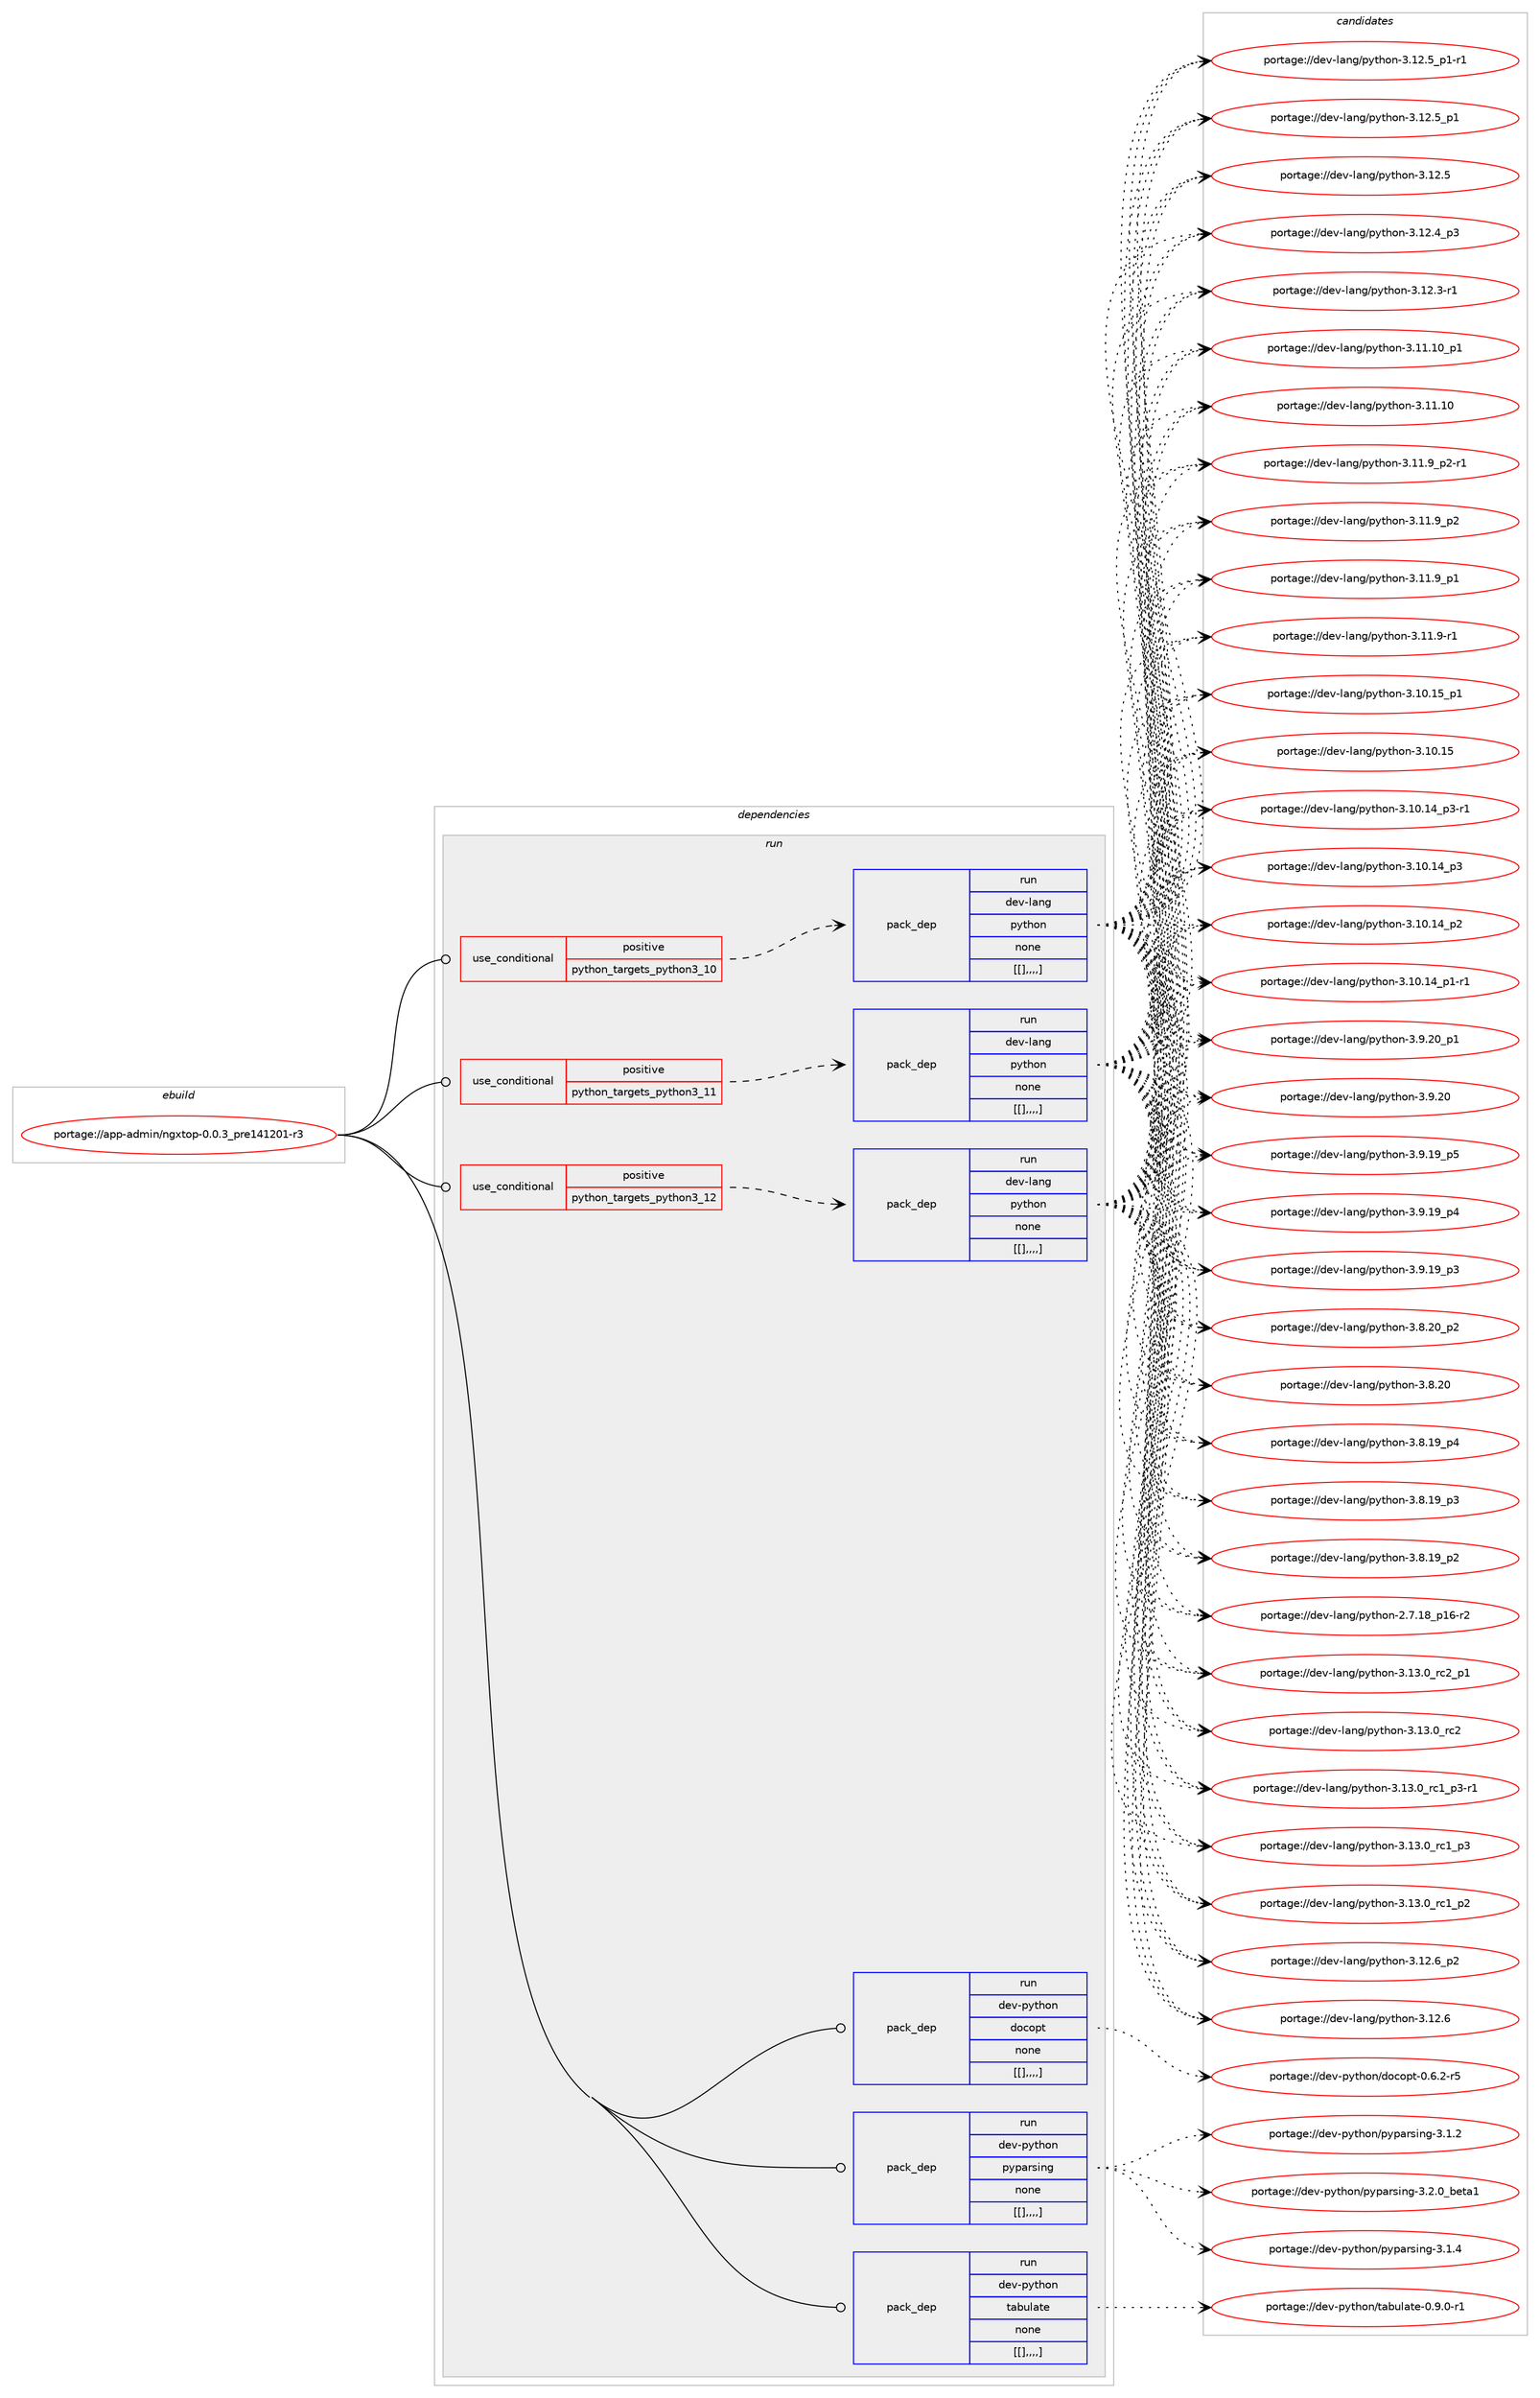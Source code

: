 digraph prolog {

# *************
# Graph options
# *************

newrank=true;
concentrate=true;
compound=true;
graph [rankdir=LR,fontname=Helvetica,fontsize=10,ranksep=1.5];#, ranksep=2.5, nodesep=0.2];
edge  [arrowhead=vee];
node  [fontname=Helvetica,fontsize=10];

# **********
# The ebuild
# **********

subgraph cluster_leftcol {
color=gray;
label=<<i>ebuild</i>>;
id [label="portage://app-admin/ngxtop-0.0.3_pre141201-r3", color=red, width=4, href="../app-admin/ngxtop-0.0.3_pre141201-r3.svg"];
}

# ****************
# The dependencies
# ****************

subgraph cluster_midcol {
color=gray;
label=<<i>dependencies</i>>;
subgraph cluster_compile {
fillcolor="#eeeeee";
style=filled;
label=<<i>compile</i>>;
}
subgraph cluster_compileandrun {
fillcolor="#eeeeee";
style=filled;
label=<<i>compile and run</i>>;
}
subgraph cluster_run {
fillcolor="#eeeeee";
style=filled;
label=<<i>run</i>>;
subgraph cond773 {
dependency3456 [label=<<TABLE BORDER="0" CELLBORDER="1" CELLSPACING="0" CELLPADDING="4"><TR><TD ROWSPAN="3" CELLPADDING="10">use_conditional</TD></TR><TR><TD>positive</TD></TR><TR><TD>python_targets_python3_10</TD></TR></TABLE>>, shape=none, color=red];
subgraph pack2671 {
dependency3457 [label=<<TABLE BORDER="0" CELLBORDER="1" CELLSPACING="0" CELLPADDING="4" WIDTH="220"><TR><TD ROWSPAN="6" CELLPADDING="30">pack_dep</TD></TR><TR><TD WIDTH="110">run</TD></TR><TR><TD>dev-lang</TD></TR><TR><TD>python</TD></TR><TR><TD>none</TD></TR><TR><TD>[[],,,,]</TD></TR></TABLE>>, shape=none, color=blue];
}
dependency3456:e -> dependency3457:w [weight=20,style="dashed",arrowhead="vee"];
}
id:e -> dependency3456:w [weight=20,style="solid",arrowhead="odot"];
subgraph cond774 {
dependency3458 [label=<<TABLE BORDER="0" CELLBORDER="1" CELLSPACING="0" CELLPADDING="4"><TR><TD ROWSPAN="3" CELLPADDING="10">use_conditional</TD></TR><TR><TD>positive</TD></TR><TR><TD>python_targets_python3_11</TD></TR></TABLE>>, shape=none, color=red];
subgraph pack2672 {
dependency3459 [label=<<TABLE BORDER="0" CELLBORDER="1" CELLSPACING="0" CELLPADDING="4" WIDTH="220"><TR><TD ROWSPAN="6" CELLPADDING="30">pack_dep</TD></TR><TR><TD WIDTH="110">run</TD></TR><TR><TD>dev-lang</TD></TR><TR><TD>python</TD></TR><TR><TD>none</TD></TR><TR><TD>[[],,,,]</TD></TR></TABLE>>, shape=none, color=blue];
}
dependency3458:e -> dependency3459:w [weight=20,style="dashed",arrowhead="vee"];
}
id:e -> dependency3458:w [weight=20,style="solid",arrowhead="odot"];
subgraph cond775 {
dependency3460 [label=<<TABLE BORDER="0" CELLBORDER="1" CELLSPACING="0" CELLPADDING="4"><TR><TD ROWSPAN="3" CELLPADDING="10">use_conditional</TD></TR><TR><TD>positive</TD></TR><TR><TD>python_targets_python3_12</TD></TR></TABLE>>, shape=none, color=red];
subgraph pack2673 {
dependency3461 [label=<<TABLE BORDER="0" CELLBORDER="1" CELLSPACING="0" CELLPADDING="4" WIDTH="220"><TR><TD ROWSPAN="6" CELLPADDING="30">pack_dep</TD></TR><TR><TD WIDTH="110">run</TD></TR><TR><TD>dev-lang</TD></TR><TR><TD>python</TD></TR><TR><TD>none</TD></TR><TR><TD>[[],,,,]</TD></TR></TABLE>>, shape=none, color=blue];
}
dependency3460:e -> dependency3461:w [weight=20,style="dashed",arrowhead="vee"];
}
id:e -> dependency3460:w [weight=20,style="solid",arrowhead="odot"];
subgraph pack2674 {
dependency3462 [label=<<TABLE BORDER="0" CELLBORDER="1" CELLSPACING="0" CELLPADDING="4" WIDTH="220"><TR><TD ROWSPAN="6" CELLPADDING="30">pack_dep</TD></TR><TR><TD WIDTH="110">run</TD></TR><TR><TD>dev-python</TD></TR><TR><TD>docopt</TD></TR><TR><TD>none</TD></TR><TR><TD>[[],,,,]</TD></TR></TABLE>>, shape=none, color=blue];
}
id:e -> dependency3462:w [weight=20,style="solid",arrowhead="odot"];
subgraph pack2675 {
dependency3463 [label=<<TABLE BORDER="0" CELLBORDER="1" CELLSPACING="0" CELLPADDING="4" WIDTH="220"><TR><TD ROWSPAN="6" CELLPADDING="30">pack_dep</TD></TR><TR><TD WIDTH="110">run</TD></TR><TR><TD>dev-python</TD></TR><TR><TD>pyparsing</TD></TR><TR><TD>none</TD></TR><TR><TD>[[],,,,]</TD></TR></TABLE>>, shape=none, color=blue];
}
id:e -> dependency3463:w [weight=20,style="solid",arrowhead="odot"];
subgraph pack2676 {
dependency3464 [label=<<TABLE BORDER="0" CELLBORDER="1" CELLSPACING="0" CELLPADDING="4" WIDTH="220"><TR><TD ROWSPAN="6" CELLPADDING="30">pack_dep</TD></TR><TR><TD WIDTH="110">run</TD></TR><TR><TD>dev-python</TD></TR><TR><TD>tabulate</TD></TR><TR><TD>none</TD></TR><TR><TD>[[],,,,]</TD></TR></TABLE>>, shape=none, color=blue];
}
id:e -> dependency3464:w [weight=20,style="solid",arrowhead="odot"];
}
}

# **************
# The candidates
# **************

subgraph cluster_choices {
rank=same;
color=gray;
label=<<i>candidates</i>>;

subgraph choice2671 {
color=black;
nodesep=1;
choice100101118451089711010347112121116104111110455146495146489511499509511249 [label="portage://dev-lang/python-3.13.0_rc2_p1", color=red, width=4,href="../dev-lang/python-3.13.0_rc2_p1.svg"];
choice10010111845108971101034711212111610411111045514649514648951149950 [label="portage://dev-lang/python-3.13.0_rc2", color=red, width=4,href="../dev-lang/python-3.13.0_rc2.svg"];
choice1001011184510897110103471121211161041111104551464951464895114994995112514511449 [label="portage://dev-lang/python-3.13.0_rc1_p3-r1", color=red, width=4,href="../dev-lang/python-3.13.0_rc1_p3-r1.svg"];
choice100101118451089711010347112121116104111110455146495146489511499499511251 [label="portage://dev-lang/python-3.13.0_rc1_p3", color=red, width=4,href="../dev-lang/python-3.13.0_rc1_p3.svg"];
choice100101118451089711010347112121116104111110455146495146489511499499511250 [label="portage://dev-lang/python-3.13.0_rc1_p2", color=red, width=4,href="../dev-lang/python-3.13.0_rc1_p2.svg"];
choice100101118451089711010347112121116104111110455146495046549511250 [label="portage://dev-lang/python-3.12.6_p2", color=red, width=4,href="../dev-lang/python-3.12.6_p2.svg"];
choice10010111845108971101034711212111610411111045514649504654 [label="portage://dev-lang/python-3.12.6", color=red, width=4,href="../dev-lang/python-3.12.6.svg"];
choice1001011184510897110103471121211161041111104551464950465395112494511449 [label="portage://dev-lang/python-3.12.5_p1-r1", color=red, width=4,href="../dev-lang/python-3.12.5_p1-r1.svg"];
choice100101118451089711010347112121116104111110455146495046539511249 [label="portage://dev-lang/python-3.12.5_p1", color=red, width=4,href="../dev-lang/python-3.12.5_p1.svg"];
choice10010111845108971101034711212111610411111045514649504653 [label="portage://dev-lang/python-3.12.5", color=red, width=4,href="../dev-lang/python-3.12.5.svg"];
choice100101118451089711010347112121116104111110455146495046529511251 [label="portage://dev-lang/python-3.12.4_p3", color=red, width=4,href="../dev-lang/python-3.12.4_p3.svg"];
choice100101118451089711010347112121116104111110455146495046514511449 [label="portage://dev-lang/python-3.12.3-r1", color=red, width=4,href="../dev-lang/python-3.12.3-r1.svg"];
choice10010111845108971101034711212111610411111045514649494649489511249 [label="portage://dev-lang/python-3.11.10_p1", color=red, width=4,href="../dev-lang/python-3.11.10_p1.svg"];
choice1001011184510897110103471121211161041111104551464949464948 [label="portage://dev-lang/python-3.11.10", color=red, width=4,href="../dev-lang/python-3.11.10.svg"];
choice1001011184510897110103471121211161041111104551464949465795112504511449 [label="portage://dev-lang/python-3.11.9_p2-r1", color=red, width=4,href="../dev-lang/python-3.11.9_p2-r1.svg"];
choice100101118451089711010347112121116104111110455146494946579511250 [label="portage://dev-lang/python-3.11.9_p2", color=red, width=4,href="../dev-lang/python-3.11.9_p2.svg"];
choice100101118451089711010347112121116104111110455146494946579511249 [label="portage://dev-lang/python-3.11.9_p1", color=red, width=4,href="../dev-lang/python-3.11.9_p1.svg"];
choice100101118451089711010347112121116104111110455146494946574511449 [label="portage://dev-lang/python-3.11.9-r1", color=red, width=4,href="../dev-lang/python-3.11.9-r1.svg"];
choice10010111845108971101034711212111610411111045514649484649539511249 [label="portage://dev-lang/python-3.10.15_p1", color=red, width=4,href="../dev-lang/python-3.10.15_p1.svg"];
choice1001011184510897110103471121211161041111104551464948464953 [label="portage://dev-lang/python-3.10.15", color=red, width=4,href="../dev-lang/python-3.10.15.svg"];
choice100101118451089711010347112121116104111110455146494846495295112514511449 [label="portage://dev-lang/python-3.10.14_p3-r1", color=red, width=4,href="../dev-lang/python-3.10.14_p3-r1.svg"];
choice10010111845108971101034711212111610411111045514649484649529511251 [label="portage://dev-lang/python-3.10.14_p3", color=red, width=4,href="../dev-lang/python-3.10.14_p3.svg"];
choice10010111845108971101034711212111610411111045514649484649529511250 [label="portage://dev-lang/python-3.10.14_p2", color=red, width=4,href="../dev-lang/python-3.10.14_p2.svg"];
choice100101118451089711010347112121116104111110455146494846495295112494511449 [label="portage://dev-lang/python-3.10.14_p1-r1", color=red, width=4,href="../dev-lang/python-3.10.14_p1-r1.svg"];
choice100101118451089711010347112121116104111110455146574650489511249 [label="portage://dev-lang/python-3.9.20_p1", color=red, width=4,href="../dev-lang/python-3.9.20_p1.svg"];
choice10010111845108971101034711212111610411111045514657465048 [label="portage://dev-lang/python-3.9.20", color=red, width=4,href="../dev-lang/python-3.9.20.svg"];
choice100101118451089711010347112121116104111110455146574649579511253 [label="portage://dev-lang/python-3.9.19_p5", color=red, width=4,href="../dev-lang/python-3.9.19_p5.svg"];
choice100101118451089711010347112121116104111110455146574649579511252 [label="portage://dev-lang/python-3.9.19_p4", color=red, width=4,href="../dev-lang/python-3.9.19_p4.svg"];
choice100101118451089711010347112121116104111110455146574649579511251 [label="portage://dev-lang/python-3.9.19_p3", color=red, width=4,href="../dev-lang/python-3.9.19_p3.svg"];
choice100101118451089711010347112121116104111110455146564650489511250 [label="portage://dev-lang/python-3.8.20_p2", color=red, width=4,href="../dev-lang/python-3.8.20_p2.svg"];
choice10010111845108971101034711212111610411111045514656465048 [label="portage://dev-lang/python-3.8.20", color=red, width=4,href="../dev-lang/python-3.8.20.svg"];
choice100101118451089711010347112121116104111110455146564649579511252 [label="portage://dev-lang/python-3.8.19_p4", color=red, width=4,href="../dev-lang/python-3.8.19_p4.svg"];
choice100101118451089711010347112121116104111110455146564649579511251 [label="portage://dev-lang/python-3.8.19_p3", color=red, width=4,href="../dev-lang/python-3.8.19_p3.svg"];
choice100101118451089711010347112121116104111110455146564649579511250 [label="portage://dev-lang/python-3.8.19_p2", color=red, width=4,href="../dev-lang/python-3.8.19_p2.svg"];
choice100101118451089711010347112121116104111110455046554649569511249544511450 [label="portage://dev-lang/python-2.7.18_p16-r2", color=red, width=4,href="../dev-lang/python-2.7.18_p16-r2.svg"];
dependency3457:e -> choice100101118451089711010347112121116104111110455146495146489511499509511249:w [style=dotted,weight="100"];
dependency3457:e -> choice10010111845108971101034711212111610411111045514649514648951149950:w [style=dotted,weight="100"];
dependency3457:e -> choice1001011184510897110103471121211161041111104551464951464895114994995112514511449:w [style=dotted,weight="100"];
dependency3457:e -> choice100101118451089711010347112121116104111110455146495146489511499499511251:w [style=dotted,weight="100"];
dependency3457:e -> choice100101118451089711010347112121116104111110455146495146489511499499511250:w [style=dotted,weight="100"];
dependency3457:e -> choice100101118451089711010347112121116104111110455146495046549511250:w [style=dotted,weight="100"];
dependency3457:e -> choice10010111845108971101034711212111610411111045514649504654:w [style=dotted,weight="100"];
dependency3457:e -> choice1001011184510897110103471121211161041111104551464950465395112494511449:w [style=dotted,weight="100"];
dependency3457:e -> choice100101118451089711010347112121116104111110455146495046539511249:w [style=dotted,weight="100"];
dependency3457:e -> choice10010111845108971101034711212111610411111045514649504653:w [style=dotted,weight="100"];
dependency3457:e -> choice100101118451089711010347112121116104111110455146495046529511251:w [style=dotted,weight="100"];
dependency3457:e -> choice100101118451089711010347112121116104111110455146495046514511449:w [style=dotted,weight="100"];
dependency3457:e -> choice10010111845108971101034711212111610411111045514649494649489511249:w [style=dotted,weight="100"];
dependency3457:e -> choice1001011184510897110103471121211161041111104551464949464948:w [style=dotted,weight="100"];
dependency3457:e -> choice1001011184510897110103471121211161041111104551464949465795112504511449:w [style=dotted,weight="100"];
dependency3457:e -> choice100101118451089711010347112121116104111110455146494946579511250:w [style=dotted,weight="100"];
dependency3457:e -> choice100101118451089711010347112121116104111110455146494946579511249:w [style=dotted,weight="100"];
dependency3457:e -> choice100101118451089711010347112121116104111110455146494946574511449:w [style=dotted,weight="100"];
dependency3457:e -> choice10010111845108971101034711212111610411111045514649484649539511249:w [style=dotted,weight="100"];
dependency3457:e -> choice1001011184510897110103471121211161041111104551464948464953:w [style=dotted,weight="100"];
dependency3457:e -> choice100101118451089711010347112121116104111110455146494846495295112514511449:w [style=dotted,weight="100"];
dependency3457:e -> choice10010111845108971101034711212111610411111045514649484649529511251:w [style=dotted,weight="100"];
dependency3457:e -> choice10010111845108971101034711212111610411111045514649484649529511250:w [style=dotted,weight="100"];
dependency3457:e -> choice100101118451089711010347112121116104111110455146494846495295112494511449:w [style=dotted,weight="100"];
dependency3457:e -> choice100101118451089711010347112121116104111110455146574650489511249:w [style=dotted,weight="100"];
dependency3457:e -> choice10010111845108971101034711212111610411111045514657465048:w [style=dotted,weight="100"];
dependency3457:e -> choice100101118451089711010347112121116104111110455146574649579511253:w [style=dotted,weight="100"];
dependency3457:e -> choice100101118451089711010347112121116104111110455146574649579511252:w [style=dotted,weight="100"];
dependency3457:e -> choice100101118451089711010347112121116104111110455146574649579511251:w [style=dotted,weight="100"];
dependency3457:e -> choice100101118451089711010347112121116104111110455146564650489511250:w [style=dotted,weight="100"];
dependency3457:e -> choice10010111845108971101034711212111610411111045514656465048:w [style=dotted,weight="100"];
dependency3457:e -> choice100101118451089711010347112121116104111110455146564649579511252:w [style=dotted,weight="100"];
dependency3457:e -> choice100101118451089711010347112121116104111110455146564649579511251:w [style=dotted,weight="100"];
dependency3457:e -> choice100101118451089711010347112121116104111110455146564649579511250:w [style=dotted,weight="100"];
dependency3457:e -> choice100101118451089711010347112121116104111110455046554649569511249544511450:w [style=dotted,weight="100"];
}
subgraph choice2672 {
color=black;
nodesep=1;
choice100101118451089711010347112121116104111110455146495146489511499509511249 [label="portage://dev-lang/python-3.13.0_rc2_p1", color=red, width=4,href="../dev-lang/python-3.13.0_rc2_p1.svg"];
choice10010111845108971101034711212111610411111045514649514648951149950 [label="portage://dev-lang/python-3.13.0_rc2", color=red, width=4,href="../dev-lang/python-3.13.0_rc2.svg"];
choice1001011184510897110103471121211161041111104551464951464895114994995112514511449 [label="portage://dev-lang/python-3.13.0_rc1_p3-r1", color=red, width=4,href="../dev-lang/python-3.13.0_rc1_p3-r1.svg"];
choice100101118451089711010347112121116104111110455146495146489511499499511251 [label="portage://dev-lang/python-3.13.0_rc1_p3", color=red, width=4,href="../dev-lang/python-3.13.0_rc1_p3.svg"];
choice100101118451089711010347112121116104111110455146495146489511499499511250 [label="portage://dev-lang/python-3.13.0_rc1_p2", color=red, width=4,href="../dev-lang/python-3.13.0_rc1_p2.svg"];
choice100101118451089711010347112121116104111110455146495046549511250 [label="portage://dev-lang/python-3.12.6_p2", color=red, width=4,href="../dev-lang/python-3.12.6_p2.svg"];
choice10010111845108971101034711212111610411111045514649504654 [label="portage://dev-lang/python-3.12.6", color=red, width=4,href="../dev-lang/python-3.12.6.svg"];
choice1001011184510897110103471121211161041111104551464950465395112494511449 [label="portage://dev-lang/python-3.12.5_p1-r1", color=red, width=4,href="../dev-lang/python-3.12.5_p1-r1.svg"];
choice100101118451089711010347112121116104111110455146495046539511249 [label="portage://dev-lang/python-3.12.5_p1", color=red, width=4,href="../dev-lang/python-3.12.5_p1.svg"];
choice10010111845108971101034711212111610411111045514649504653 [label="portage://dev-lang/python-3.12.5", color=red, width=4,href="../dev-lang/python-3.12.5.svg"];
choice100101118451089711010347112121116104111110455146495046529511251 [label="portage://dev-lang/python-3.12.4_p3", color=red, width=4,href="../dev-lang/python-3.12.4_p3.svg"];
choice100101118451089711010347112121116104111110455146495046514511449 [label="portage://dev-lang/python-3.12.3-r1", color=red, width=4,href="../dev-lang/python-3.12.3-r1.svg"];
choice10010111845108971101034711212111610411111045514649494649489511249 [label="portage://dev-lang/python-3.11.10_p1", color=red, width=4,href="../dev-lang/python-3.11.10_p1.svg"];
choice1001011184510897110103471121211161041111104551464949464948 [label="portage://dev-lang/python-3.11.10", color=red, width=4,href="../dev-lang/python-3.11.10.svg"];
choice1001011184510897110103471121211161041111104551464949465795112504511449 [label="portage://dev-lang/python-3.11.9_p2-r1", color=red, width=4,href="../dev-lang/python-3.11.9_p2-r1.svg"];
choice100101118451089711010347112121116104111110455146494946579511250 [label="portage://dev-lang/python-3.11.9_p2", color=red, width=4,href="../dev-lang/python-3.11.9_p2.svg"];
choice100101118451089711010347112121116104111110455146494946579511249 [label="portage://dev-lang/python-3.11.9_p1", color=red, width=4,href="../dev-lang/python-3.11.9_p1.svg"];
choice100101118451089711010347112121116104111110455146494946574511449 [label="portage://dev-lang/python-3.11.9-r1", color=red, width=4,href="../dev-lang/python-3.11.9-r1.svg"];
choice10010111845108971101034711212111610411111045514649484649539511249 [label="portage://dev-lang/python-3.10.15_p1", color=red, width=4,href="../dev-lang/python-3.10.15_p1.svg"];
choice1001011184510897110103471121211161041111104551464948464953 [label="portage://dev-lang/python-3.10.15", color=red, width=4,href="../dev-lang/python-3.10.15.svg"];
choice100101118451089711010347112121116104111110455146494846495295112514511449 [label="portage://dev-lang/python-3.10.14_p3-r1", color=red, width=4,href="../dev-lang/python-3.10.14_p3-r1.svg"];
choice10010111845108971101034711212111610411111045514649484649529511251 [label="portage://dev-lang/python-3.10.14_p3", color=red, width=4,href="../dev-lang/python-3.10.14_p3.svg"];
choice10010111845108971101034711212111610411111045514649484649529511250 [label="portage://dev-lang/python-3.10.14_p2", color=red, width=4,href="../dev-lang/python-3.10.14_p2.svg"];
choice100101118451089711010347112121116104111110455146494846495295112494511449 [label="portage://dev-lang/python-3.10.14_p1-r1", color=red, width=4,href="../dev-lang/python-3.10.14_p1-r1.svg"];
choice100101118451089711010347112121116104111110455146574650489511249 [label="portage://dev-lang/python-3.9.20_p1", color=red, width=4,href="../dev-lang/python-3.9.20_p1.svg"];
choice10010111845108971101034711212111610411111045514657465048 [label="portage://dev-lang/python-3.9.20", color=red, width=4,href="../dev-lang/python-3.9.20.svg"];
choice100101118451089711010347112121116104111110455146574649579511253 [label="portage://dev-lang/python-3.9.19_p5", color=red, width=4,href="../dev-lang/python-3.9.19_p5.svg"];
choice100101118451089711010347112121116104111110455146574649579511252 [label="portage://dev-lang/python-3.9.19_p4", color=red, width=4,href="../dev-lang/python-3.9.19_p4.svg"];
choice100101118451089711010347112121116104111110455146574649579511251 [label="portage://dev-lang/python-3.9.19_p3", color=red, width=4,href="../dev-lang/python-3.9.19_p3.svg"];
choice100101118451089711010347112121116104111110455146564650489511250 [label="portage://dev-lang/python-3.8.20_p2", color=red, width=4,href="../dev-lang/python-3.8.20_p2.svg"];
choice10010111845108971101034711212111610411111045514656465048 [label="portage://dev-lang/python-3.8.20", color=red, width=4,href="../dev-lang/python-3.8.20.svg"];
choice100101118451089711010347112121116104111110455146564649579511252 [label="portage://dev-lang/python-3.8.19_p4", color=red, width=4,href="../dev-lang/python-3.8.19_p4.svg"];
choice100101118451089711010347112121116104111110455146564649579511251 [label="portage://dev-lang/python-3.8.19_p3", color=red, width=4,href="../dev-lang/python-3.8.19_p3.svg"];
choice100101118451089711010347112121116104111110455146564649579511250 [label="portage://dev-lang/python-3.8.19_p2", color=red, width=4,href="../dev-lang/python-3.8.19_p2.svg"];
choice100101118451089711010347112121116104111110455046554649569511249544511450 [label="portage://dev-lang/python-2.7.18_p16-r2", color=red, width=4,href="../dev-lang/python-2.7.18_p16-r2.svg"];
dependency3459:e -> choice100101118451089711010347112121116104111110455146495146489511499509511249:w [style=dotted,weight="100"];
dependency3459:e -> choice10010111845108971101034711212111610411111045514649514648951149950:w [style=dotted,weight="100"];
dependency3459:e -> choice1001011184510897110103471121211161041111104551464951464895114994995112514511449:w [style=dotted,weight="100"];
dependency3459:e -> choice100101118451089711010347112121116104111110455146495146489511499499511251:w [style=dotted,weight="100"];
dependency3459:e -> choice100101118451089711010347112121116104111110455146495146489511499499511250:w [style=dotted,weight="100"];
dependency3459:e -> choice100101118451089711010347112121116104111110455146495046549511250:w [style=dotted,weight="100"];
dependency3459:e -> choice10010111845108971101034711212111610411111045514649504654:w [style=dotted,weight="100"];
dependency3459:e -> choice1001011184510897110103471121211161041111104551464950465395112494511449:w [style=dotted,weight="100"];
dependency3459:e -> choice100101118451089711010347112121116104111110455146495046539511249:w [style=dotted,weight="100"];
dependency3459:e -> choice10010111845108971101034711212111610411111045514649504653:w [style=dotted,weight="100"];
dependency3459:e -> choice100101118451089711010347112121116104111110455146495046529511251:w [style=dotted,weight="100"];
dependency3459:e -> choice100101118451089711010347112121116104111110455146495046514511449:w [style=dotted,weight="100"];
dependency3459:e -> choice10010111845108971101034711212111610411111045514649494649489511249:w [style=dotted,weight="100"];
dependency3459:e -> choice1001011184510897110103471121211161041111104551464949464948:w [style=dotted,weight="100"];
dependency3459:e -> choice1001011184510897110103471121211161041111104551464949465795112504511449:w [style=dotted,weight="100"];
dependency3459:e -> choice100101118451089711010347112121116104111110455146494946579511250:w [style=dotted,weight="100"];
dependency3459:e -> choice100101118451089711010347112121116104111110455146494946579511249:w [style=dotted,weight="100"];
dependency3459:e -> choice100101118451089711010347112121116104111110455146494946574511449:w [style=dotted,weight="100"];
dependency3459:e -> choice10010111845108971101034711212111610411111045514649484649539511249:w [style=dotted,weight="100"];
dependency3459:e -> choice1001011184510897110103471121211161041111104551464948464953:w [style=dotted,weight="100"];
dependency3459:e -> choice100101118451089711010347112121116104111110455146494846495295112514511449:w [style=dotted,weight="100"];
dependency3459:e -> choice10010111845108971101034711212111610411111045514649484649529511251:w [style=dotted,weight="100"];
dependency3459:e -> choice10010111845108971101034711212111610411111045514649484649529511250:w [style=dotted,weight="100"];
dependency3459:e -> choice100101118451089711010347112121116104111110455146494846495295112494511449:w [style=dotted,weight="100"];
dependency3459:e -> choice100101118451089711010347112121116104111110455146574650489511249:w [style=dotted,weight="100"];
dependency3459:e -> choice10010111845108971101034711212111610411111045514657465048:w [style=dotted,weight="100"];
dependency3459:e -> choice100101118451089711010347112121116104111110455146574649579511253:w [style=dotted,weight="100"];
dependency3459:e -> choice100101118451089711010347112121116104111110455146574649579511252:w [style=dotted,weight="100"];
dependency3459:e -> choice100101118451089711010347112121116104111110455146574649579511251:w [style=dotted,weight="100"];
dependency3459:e -> choice100101118451089711010347112121116104111110455146564650489511250:w [style=dotted,weight="100"];
dependency3459:e -> choice10010111845108971101034711212111610411111045514656465048:w [style=dotted,weight="100"];
dependency3459:e -> choice100101118451089711010347112121116104111110455146564649579511252:w [style=dotted,weight="100"];
dependency3459:e -> choice100101118451089711010347112121116104111110455146564649579511251:w [style=dotted,weight="100"];
dependency3459:e -> choice100101118451089711010347112121116104111110455146564649579511250:w [style=dotted,weight="100"];
dependency3459:e -> choice100101118451089711010347112121116104111110455046554649569511249544511450:w [style=dotted,weight="100"];
}
subgraph choice2673 {
color=black;
nodesep=1;
choice100101118451089711010347112121116104111110455146495146489511499509511249 [label="portage://dev-lang/python-3.13.0_rc2_p1", color=red, width=4,href="../dev-lang/python-3.13.0_rc2_p1.svg"];
choice10010111845108971101034711212111610411111045514649514648951149950 [label="portage://dev-lang/python-3.13.0_rc2", color=red, width=4,href="../dev-lang/python-3.13.0_rc2.svg"];
choice1001011184510897110103471121211161041111104551464951464895114994995112514511449 [label="portage://dev-lang/python-3.13.0_rc1_p3-r1", color=red, width=4,href="../dev-lang/python-3.13.0_rc1_p3-r1.svg"];
choice100101118451089711010347112121116104111110455146495146489511499499511251 [label="portage://dev-lang/python-3.13.0_rc1_p3", color=red, width=4,href="../dev-lang/python-3.13.0_rc1_p3.svg"];
choice100101118451089711010347112121116104111110455146495146489511499499511250 [label="portage://dev-lang/python-3.13.0_rc1_p2", color=red, width=4,href="../dev-lang/python-3.13.0_rc1_p2.svg"];
choice100101118451089711010347112121116104111110455146495046549511250 [label="portage://dev-lang/python-3.12.6_p2", color=red, width=4,href="../dev-lang/python-3.12.6_p2.svg"];
choice10010111845108971101034711212111610411111045514649504654 [label="portage://dev-lang/python-3.12.6", color=red, width=4,href="../dev-lang/python-3.12.6.svg"];
choice1001011184510897110103471121211161041111104551464950465395112494511449 [label="portage://dev-lang/python-3.12.5_p1-r1", color=red, width=4,href="../dev-lang/python-3.12.5_p1-r1.svg"];
choice100101118451089711010347112121116104111110455146495046539511249 [label="portage://dev-lang/python-3.12.5_p1", color=red, width=4,href="../dev-lang/python-3.12.5_p1.svg"];
choice10010111845108971101034711212111610411111045514649504653 [label="portage://dev-lang/python-3.12.5", color=red, width=4,href="../dev-lang/python-3.12.5.svg"];
choice100101118451089711010347112121116104111110455146495046529511251 [label="portage://dev-lang/python-3.12.4_p3", color=red, width=4,href="../dev-lang/python-3.12.4_p3.svg"];
choice100101118451089711010347112121116104111110455146495046514511449 [label="portage://dev-lang/python-3.12.3-r1", color=red, width=4,href="../dev-lang/python-3.12.3-r1.svg"];
choice10010111845108971101034711212111610411111045514649494649489511249 [label="portage://dev-lang/python-3.11.10_p1", color=red, width=4,href="../dev-lang/python-3.11.10_p1.svg"];
choice1001011184510897110103471121211161041111104551464949464948 [label="portage://dev-lang/python-3.11.10", color=red, width=4,href="../dev-lang/python-3.11.10.svg"];
choice1001011184510897110103471121211161041111104551464949465795112504511449 [label="portage://dev-lang/python-3.11.9_p2-r1", color=red, width=4,href="../dev-lang/python-3.11.9_p2-r1.svg"];
choice100101118451089711010347112121116104111110455146494946579511250 [label="portage://dev-lang/python-3.11.9_p2", color=red, width=4,href="../dev-lang/python-3.11.9_p2.svg"];
choice100101118451089711010347112121116104111110455146494946579511249 [label="portage://dev-lang/python-3.11.9_p1", color=red, width=4,href="../dev-lang/python-3.11.9_p1.svg"];
choice100101118451089711010347112121116104111110455146494946574511449 [label="portage://dev-lang/python-3.11.9-r1", color=red, width=4,href="../dev-lang/python-3.11.9-r1.svg"];
choice10010111845108971101034711212111610411111045514649484649539511249 [label="portage://dev-lang/python-3.10.15_p1", color=red, width=4,href="../dev-lang/python-3.10.15_p1.svg"];
choice1001011184510897110103471121211161041111104551464948464953 [label="portage://dev-lang/python-3.10.15", color=red, width=4,href="../dev-lang/python-3.10.15.svg"];
choice100101118451089711010347112121116104111110455146494846495295112514511449 [label="portage://dev-lang/python-3.10.14_p3-r1", color=red, width=4,href="../dev-lang/python-3.10.14_p3-r1.svg"];
choice10010111845108971101034711212111610411111045514649484649529511251 [label="portage://dev-lang/python-3.10.14_p3", color=red, width=4,href="../dev-lang/python-3.10.14_p3.svg"];
choice10010111845108971101034711212111610411111045514649484649529511250 [label="portage://dev-lang/python-3.10.14_p2", color=red, width=4,href="../dev-lang/python-3.10.14_p2.svg"];
choice100101118451089711010347112121116104111110455146494846495295112494511449 [label="portage://dev-lang/python-3.10.14_p1-r1", color=red, width=4,href="../dev-lang/python-3.10.14_p1-r1.svg"];
choice100101118451089711010347112121116104111110455146574650489511249 [label="portage://dev-lang/python-3.9.20_p1", color=red, width=4,href="../dev-lang/python-3.9.20_p1.svg"];
choice10010111845108971101034711212111610411111045514657465048 [label="portage://dev-lang/python-3.9.20", color=red, width=4,href="../dev-lang/python-3.9.20.svg"];
choice100101118451089711010347112121116104111110455146574649579511253 [label="portage://dev-lang/python-3.9.19_p5", color=red, width=4,href="../dev-lang/python-3.9.19_p5.svg"];
choice100101118451089711010347112121116104111110455146574649579511252 [label="portage://dev-lang/python-3.9.19_p4", color=red, width=4,href="../dev-lang/python-3.9.19_p4.svg"];
choice100101118451089711010347112121116104111110455146574649579511251 [label="portage://dev-lang/python-3.9.19_p3", color=red, width=4,href="../dev-lang/python-3.9.19_p3.svg"];
choice100101118451089711010347112121116104111110455146564650489511250 [label="portage://dev-lang/python-3.8.20_p2", color=red, width=4,href="../dev-lang/python-3.8.20_p2.svg"];
choice10010111845108971101034711212111610411111045514656465048 [label="portage://dev-lang/python-3.8.20", color=red, width=4,href="../dev-lang/python-3.8.20.svg"];
choice100101118451089711010347112121116104111110455146564649579511252 [label="portage://dev-lang/python-3.8.19_p4", color=red, width=4,href="../dev-lang/python-3.8.19_p4.svg"];
choice100101118451089711010347112121116104111110455146564649579511251 [label="portage://dev-lang/python-3.8.19_p3", color=red, width=4,href="../dev-lang/python-3.8.19_p3.svg"];
choice100101118451089711010347112121116104111110455146564649579511250 [label="portage://dev-lang/python-3.8.19_p2", color=red, width=4,href="../dev-lang/python-3.8.19_p2.svg"];
choice100101118451089711010347112121116104111110455046554649569511249544511450 [label="portage://dev-lang/python-2.7.18_p16-r2", color=red, width=4,href="../dev-lang/python-2.7.18_p16-r2.svg"];
dependency3461:e -> choice100101118451089711010347112121116104111110455146495146489511499509511249:w [style=dotted,weight="100"];
dependency3461:e -> choice10010111845108971101034711212111610411111045514649514648951149950:w [style=dotted,weight="100"];
dependency3461:e -> choice1001011184510897110103471121211161041111104551464951464895114994995112514511449:w [style=dotted,weight="100"];
dependency3461:e -> choice100101118451089711010347112121116104111110455146495146489511499499511251:w [style=dotted,weight="100"];
dependency3461:e -> choice100101118451089711010347112121116104111110455146495146489511499499511250:w [style=dotted,weight="100"];
dependency3461:e -> choice100101118451089711010347112121116104111110455146495046549511250:w [style=dotted,weight="100"];
dependency3461:e -> choice10010111845108971101034711212111610411111045514649504654:w [style=dotted,weight="100"];
dependency3461:e -> choice1001011184510897110103471121211161041111104551464950465395112494511449:w [style=dotted,weight="100"];
dependency3461:e -> choice100101118451089711010347112121116104111110455146495046539511249:w [style=dotted,weight="100"];
dependency3461:e -> choice10010111845108971101034711212111610411111045514649504653:w [style=dotted,weight="100"];
dependency3461:e -> choice100101118451089711010347112121116104111110455146495046529511251:w [style=dotted,weight="100"];
dependency3461:e -> choice100101118451089711010347112121116104111110455146495046514511449:w [style=dotted,weight="100"];
dependency3461:e -> choice10010111845108971101034711212111610411111045514649494649489511249:w [style=dotted,weight="100"];
dependency3461:e -> choice1001011184510897110103471121211161041111104551464949464948:w [style=dotted,weight="100"];
dependency3461:e -> choice1001011184510897110103471121211161041111104551464949465795112504511449:w [style=dotted,weight="100"];
dependency3461:e -> choice100101118451089711010347112121116104111110455146494946579511250:w [style=dotted,weight="100"];
dependency3461:e -> choice100101118451089711010347112121116104111110455146494946579511249:w [style=dotted,weight="100"];
dependency3461:e -> choice100101118451089711010347112121116104111110455146494946574511449:w [style=dotted,weight="100"];
dependency3461:e -> choice10010111845108971101034711212111610411111045514649484649539511249:w [style=dotted,weight="100"];
dependency3461:e -> choice1001011184510897110103471121211161041111104551464948464953:w [style=dotted,weight="100"];
dependency3461:e -> choice100101118451089711010347112121116104111110455146494846495295112514511449:w [style=dotted,weight="100"];
dependency3461:e -> choice10010111845108971101034711212111610411111045514649484649529511251:w [style=dotted,weight="100"];
dependency3461:e -> choice10010111845108971101034711212111610411111045514649484649529511250:w [style=dotted,weight="100"];
dependency3461:e -> choice100101118451089711010347112121116104111110455146494846495295112494511449:w [style=dotted,weight="100"];
dependency3461:e -> choice100101118451089711010347112121116104111110455146574650489511249:w [style=dotted,weight="100"];
dependency3461:e -> choice10010111845108971101034711212111610411111045514657465048:w [style=dotted,weight="100"];
dependency3461:e -> choice100101118451089711010347112121116104111110455146574649579511253:w [style=dotted,weight="100"];
dependency3461:e -> choice100101118451089711010347112121116104111110455146574649579511252:w [style=dotted,weight="100"];
dependency3461:e -> choice100101118451089711010347112121116104111110455146574649579511251:w [style=dotted,weight="100"];
dependency3461:e -> choice100101118451089711010347112121116104111110455146564650489511250:w [style=dotted,weight="100"];
dependency3461:e -> choice10010111845108971101034711212111610411111045514656465048:w [style=dotted,weight="100"];
dependency3461:e -> choice100101118451089711010347112121116104111110455146564649579511252:w [style=dotted,weight="100"];
dependency3461:e -> choice100101118451089711010347112121116104111110455146564649579511251:w [style=dotted,weight="100"];
dependency3461:e -> choice100101118451089711010347112121116104111110455146564649579511250:w [style=dotted,weight="100"];
dependency3461:e -> choice100101118451089711010347112121116104111110455046554649569511249544511450:w [style=dotted,weight="100"];
}
subgraph choice2674 {
color=black;
nodesep=1;
choice1001011184511212111610411111047100111991111121164548465446504511453 [label="portage://dev-python/docopt-0.6.2-r5", color=red, width=4,href="../dev-python/docopt-0.6.2-r5.svg"];
dependency3462:e -> choice1001011184511212111610411111047100111991111121164548465446504511453:w [style=dotted,weight="100"];
}
subgraph choice2675 {
color=black;
nodesep=1;
choice10010111845112121116104111110471121211129711411510511010345514650464895981011169749 [label="portage://dev-python/pyparsing-3.2.0_beta1", color=red, width=4,href="../dev-python/pyparsing-3.2.0_beta1.svg"];
choice100101118451121211161041111104711212111297114115105110103455146494652 [label="portage://dev-python/pyparsing-3.1.4", color=red, width=4,href="../dev-python/pyparsing-3.1.4.svg"];
choice100101118451121211161041111104711212111297114115105110103455146494650 [label="portage://dev-python/pyparsing-3.1.2", color=red, width=4,href="../dev-python/pyparsing-3.1.2.svg"];
dependency3463:e -> choice10010111845112121116104111110471121211129711411510511010345514650464895981011169749:w [style=dotted,weight="100"];
dependency3463:e -> choice100101118451121211161041111104711212111297114115105110103455146494652:w [style=dotted,weight="100"];
dependency3463:e -> choice100101118451121211161041111104711212111297114115105110103455146494650:w [style=dotted,weight="100"];
}
subgraph choice2676 {
color=black;
nodesep=1;
choice10010111845112121116104111110471169798117108971161014548465746484511449 [label="portage://dev-python/tabulate-0.9.0-r1", color=red, width=4,href="../dev-python/tabulate-0.9.0-r1.svg"];
dependency3464:e -> choice10010111845112121116104111110471169798117108971161014548465746484511449:w [style=dotted,weight="100"];
}
}

}
